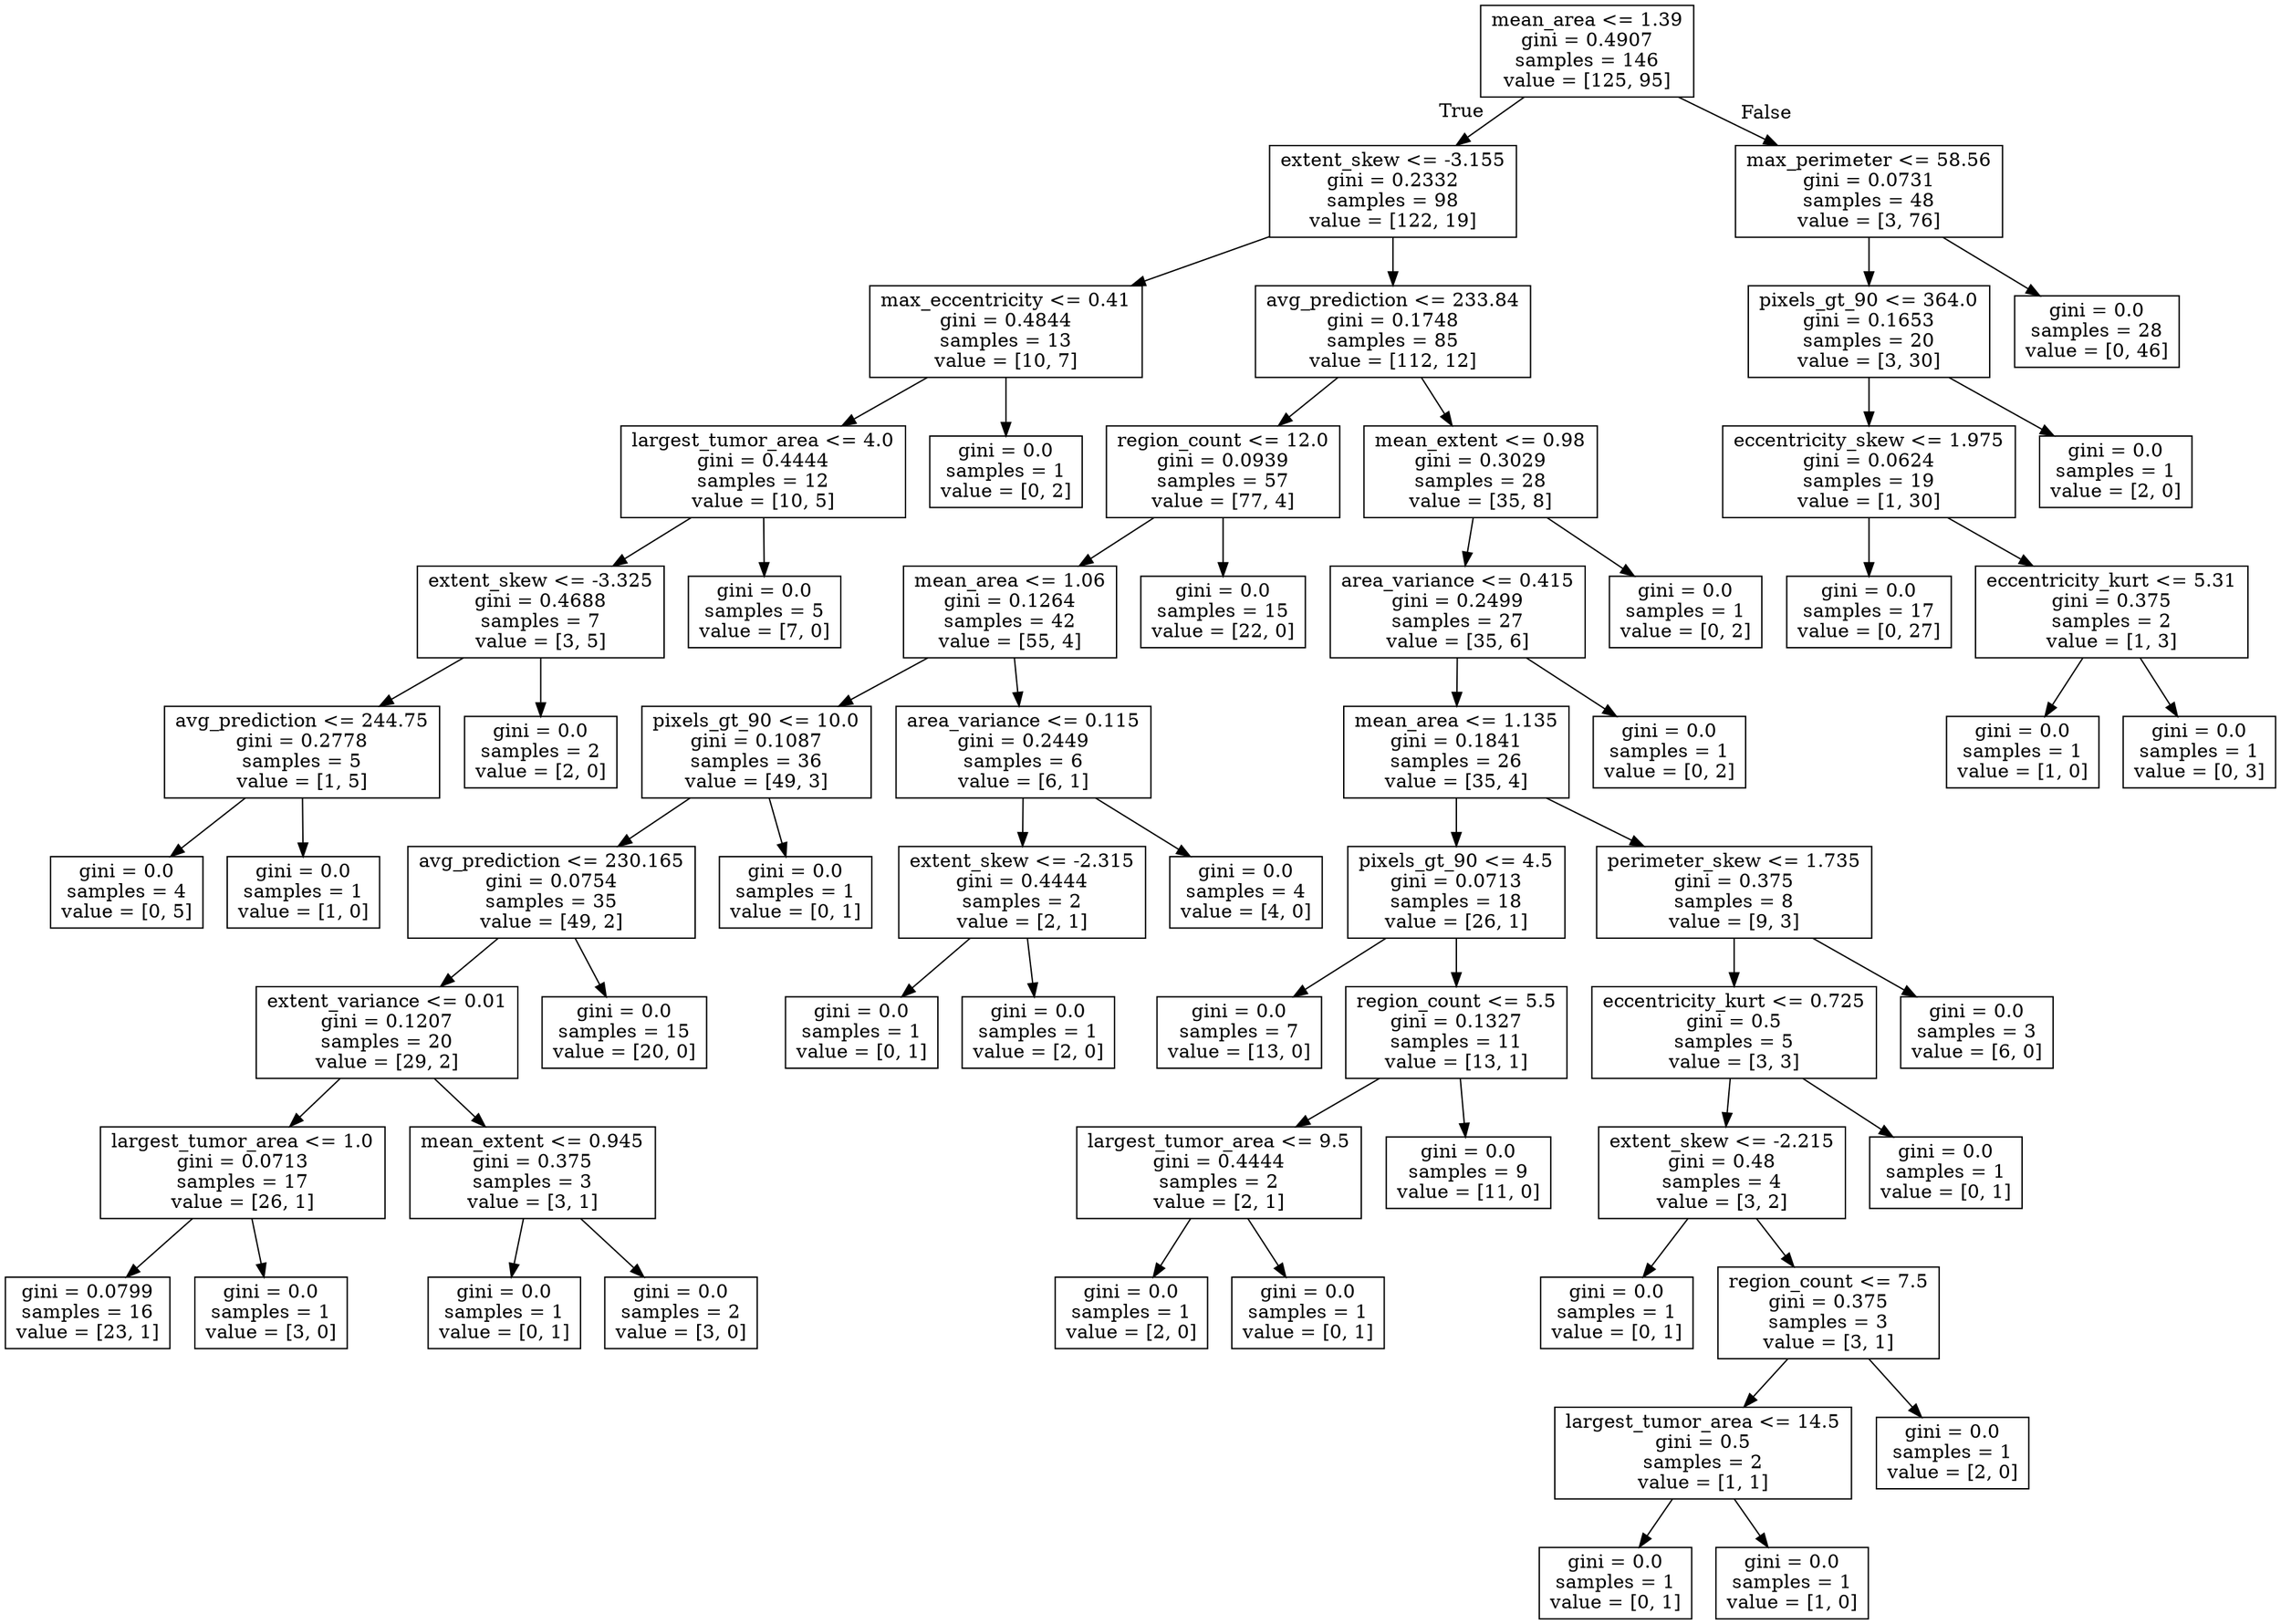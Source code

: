 digraph Tree {
node [shape=box] ;
0 [label="mean_area <= 1.39\ngini = 0.4907\nsamples = 146\nvalue = [125, 95]"] ;
1 [label="extent_skew <= -3.155\ngini = 0.2332\nsamples = 98\nvalue = [122, 19]"] ;
0 -> 1 [labeldistance=2.5, labelangle=45, headlabel="True"] ;
2 [label="max_eccentricity <= 0.41\ngini = 0.4844\nsamples = 13\nvalue = [10, 7]"] ;
1 -> 2 ;
3 [label="largest_tumor_area <= 4.0\ngini = 0.4444\nsamples = 12\nvalue = [10, 5]"] ;
2 -> 3 ;
4 [label="extent_skew <= -3.325\ngini = 0.4688\nsamples = 7\nvalue = [3, 5]"] ;
3 -> 4 ;
5 [label="avg_prediction <= 244.75\ngini = 0.2778\nsamples = 5\nvalue = [1, 5]"] ;
4 -> 5 ;
6 [label="gini = 0.0\nsamples = 4\nvalue = [0, 5]"] ;
5 -> 6 ;
7 [label="gini = 0.0\nsamples = 1\nvalue = [1, 0]"] ;
5 -> 7 ;
8 [label="gini = 0.0\nsamples = 2\nvalue = [2, 0]"] ;
4 -> 8 ;
9 [label="gini = 0.0\nsamples = 5\nvalue = [7, 0]"] ;
3 -> 9 ;
10 [label="gini = 0.0\nsamples = 1\nvalue = [0, 2]"] ;
2 -> 10 ;
11 [label="avg_prediction <= 233.84\ngini = 0.1748\nsamples = 85\nvalue = [112, 12]"] ;
1 -> 11 ;
12 [label="region_count <= 12.0\ngini = 0.0939\nsamples = 57\nvalue = [77, 4]"] ;
11 -> 12 ;
13 [label="mean_area <= 1.06\ngini = 0.1264\nsamples = 42\nvalue = [55, 4]"] ;
12 -> 13 ;
14 [label="pixels_gt_90 <= 10.0\ngini = 0.1087\nsamples = 36\nvalue = [49, 3]"] ;
13 -> 14 ;
15 [label="avg_prediction <= 230.165\ngini = 0.0754\nsamples = 35\nvalue = [49, 2]"] ;
14 -> 15 ;
16 [label="extent_variance <= 0.01\ngini = 0.1207\nsamples = 20\nvalue = [29, 2]"] ;
15 -> 16 ;
17 [label="largest_tumor_area <= 1.0\ngini = 0.0713\nsamples = 17\nvalue = [26, 1]"] ;
16 -> 17 ;
18 [label="gini = 0.0799\nsamples = 16\nvalue = [23, 1]"] ;
17 -> 18 ;
19 [label="gini = 0.0\nsamples = 1\nvalue = [3, 0]"] ;
17 -> 19 ;
20 [label="mean_extent <= 0.945\ngini = 0.375\nsamples = 3\nvalue = [3, 1]"] ;
16 -> 20 ;
21 [label="gini = 0.0\nsamples = 1\nvalue = [0, 1]"] ;
20 -> 21 ;
22 [label="gini = 0.0\nsamples = 2\nvalue = [3, 0]"] ;
20 -> 22 ;
23 [label="gini = 0.0\nsamples = 15\nvalue = [20, 0]"] ;
15 -> 23 ;
24 [label="gini = 0.0\nsamples = 1\nvalue = [0, 1]"] ;
14 -> 24 ;
25 [label="area_variance <= 0.115\ngini = 0.2449\nsamples = 6\nvalue = [6, 1]"] ;
13 -> 25 ;
26 [label="extent_skew <= -2.315\ngini = 0.4444\nsamples = 2\nvalue = [2, 1]"] ;
25 -> 26 ;
27 [label="gini = 0.0\nsamples = 1\nvalue = [0, 1]"] ;
26 -> 27 ;
28 [label="gini = 0.0\nsamples = 1\nvalue = [2, 0]"] ;
26 -> 28 ;
29 [label="gini = 0.0\nsamples = 4\nvalue = [4, 0]"] ;
25 -> 29 ;
30 [label="gini = 0.0\nsamples = 15\nvalue = [22, 0]"] ;
12 -> 30 ;
31 [label="mean_extent <= 0.98\ngini = 0.3029\nsamples = 28\nvalue = [35, 8]"] ;
11 -> 31 ;
32 [label="area_variance <= 0.415\ngini = 0.2499\nsamples = 27\nvalue = [35, 6]"] ;
31 -> 32 ;
33 [label="mean_area <= 1.135\ngini = 0.1841\nsamples = 26\nvalue = [35, 4]"] ;
32 -> 33 ;
34 [label="pixels_gt_90 <= 4.5\ngini = 0.0713\nsamples = 18\nvalue = [26, 1]"] ;
33 -> 34 ;
35 [label="gini = 0.0\nsamples = 7\nvalue = [13, 0]"] ;
34 -> 35 ;
36 [label="region_count <= 5.5\ngini = 0.1327\nsamples = 11\nvalue = [13, 1]"] ;
34 -> 36 ;
37 [label="largest_tumor_area <= 9.5\ngini = 0.4444\nsamples = 2\nvalue = [2, 1]"] ;
36 -> 37 ;
38 [label="gini = 0.0\nsamples = 1\nvalue = [2, 0]"] ;
37 -> 38 ;
39 [label="gini = 0.0\nsamples = 1\nvalue = [0, 1]"] ;
37 -> 39 ;
40 [label="gini = 0.0\nsamples = 9\nvalue = [11, 0]"] ;
36 -> 40 ;
41 [label="perimeter_skew <= 1.735\ngini = 0.375\nsamples = 8\nvalue = [9, 3]"] ;
33 -> 41 ;
42 [label="eccentricity_kurt <= 0.725\ngini = 0.5\nsamples = 5\nvalue = [3, 3]"] ;
41 -> 42 ;
43 [label="extent_skew <= -2.215\ngini = 0.48\nsamples = 4\nvalue = [3, 2]"] ;
42 -> 43 ;
44 [label="gini = 0.0\nsamples = 1\nvalue = [0, 1]"] ;
43 -> 44 ;
45 [label="region_count <= 7.5\ngini = 0.375\nsamples = 3\nvalue = [3, 1]"] ;
43 -> 45 ;
46 [label="largest_tumor_area <= 14.5\ngini = 0.5\nsamples = 2\nvalue = [1, 1]"] ;
45 -> 46 ;
47 [label="gini = 0.0\nsamples = 1\nvalue = [0, 1]"] ;
46 -> 47 ;
48 [label="gini = 0.0\nsamples = 1\nvalue = [1, 0]"] ;
46 -> 48 ;
49 [label="gini = 0.0\nsamples = 1\nvalue = [2, 0]"] ;
45 -> 49 ;
50 [label="gini = 0.0\nsamples = 1\nvalue = [0, 1]"] ;
42 -> 50 ;
51 [label="gini = 0.0\nsamples = 3\nvalue = [6, 0]"] ;
41 -> 51 ;
52 [label="gini = 0.0\nsamples = 1\nvalue = [0, 2]"] ;
32 -> 52 ;
53 [label="gini = 0.0\nsamples = 1\nvalue = [0, 2]"] ;
31 -> 53 ;
54 [label="max_perimeter <= 58.56\ngini = 0.0731\nsamples = 48\nvalue = [3, 76]"] ;
0 -> 54 [labeldistance=2.5, labelangle=-45, headlabel="False"] ;
55 [label="pixels_gt_90 <= 364.0\ngini = 0.1653\nsamples = 20\nvalue = [3, 30]"] ;
54 -> 55 ;
56 [label="eccentricity_skew <= 1.975\ngini = 0.0624\nsamples = 19\nvalue = [1, 30]"] ;
55 -> 56 ;
57 [label="gini = 0.0\nsamples = 17\nvalue = [0, 27]"] ;
56 -> 57 ;
58 [label="eccentricity_kurt <= 5.31\ngini = 0.375\nsamples = 2\nvalue = [1, 3]"] ;
56 -> 58 ;
59 [label="gini = 0.0\nsamples = 1\nvalue = [1, 0]"] ;
58 -> 59 ;
60 [label="gini = 0.0\nsamples = 1\nvalue = [0, 3]"] ;
58 -> 60 ;
61 [label="gini = 0.0\nsamples = 1\nvalue = [2, 0]"] ;
55 -> 61 ;
62 [label="gini = 0.0\nsamples = 28\nvalue = [0, 46]"] ;
54 -> 62 ;
}